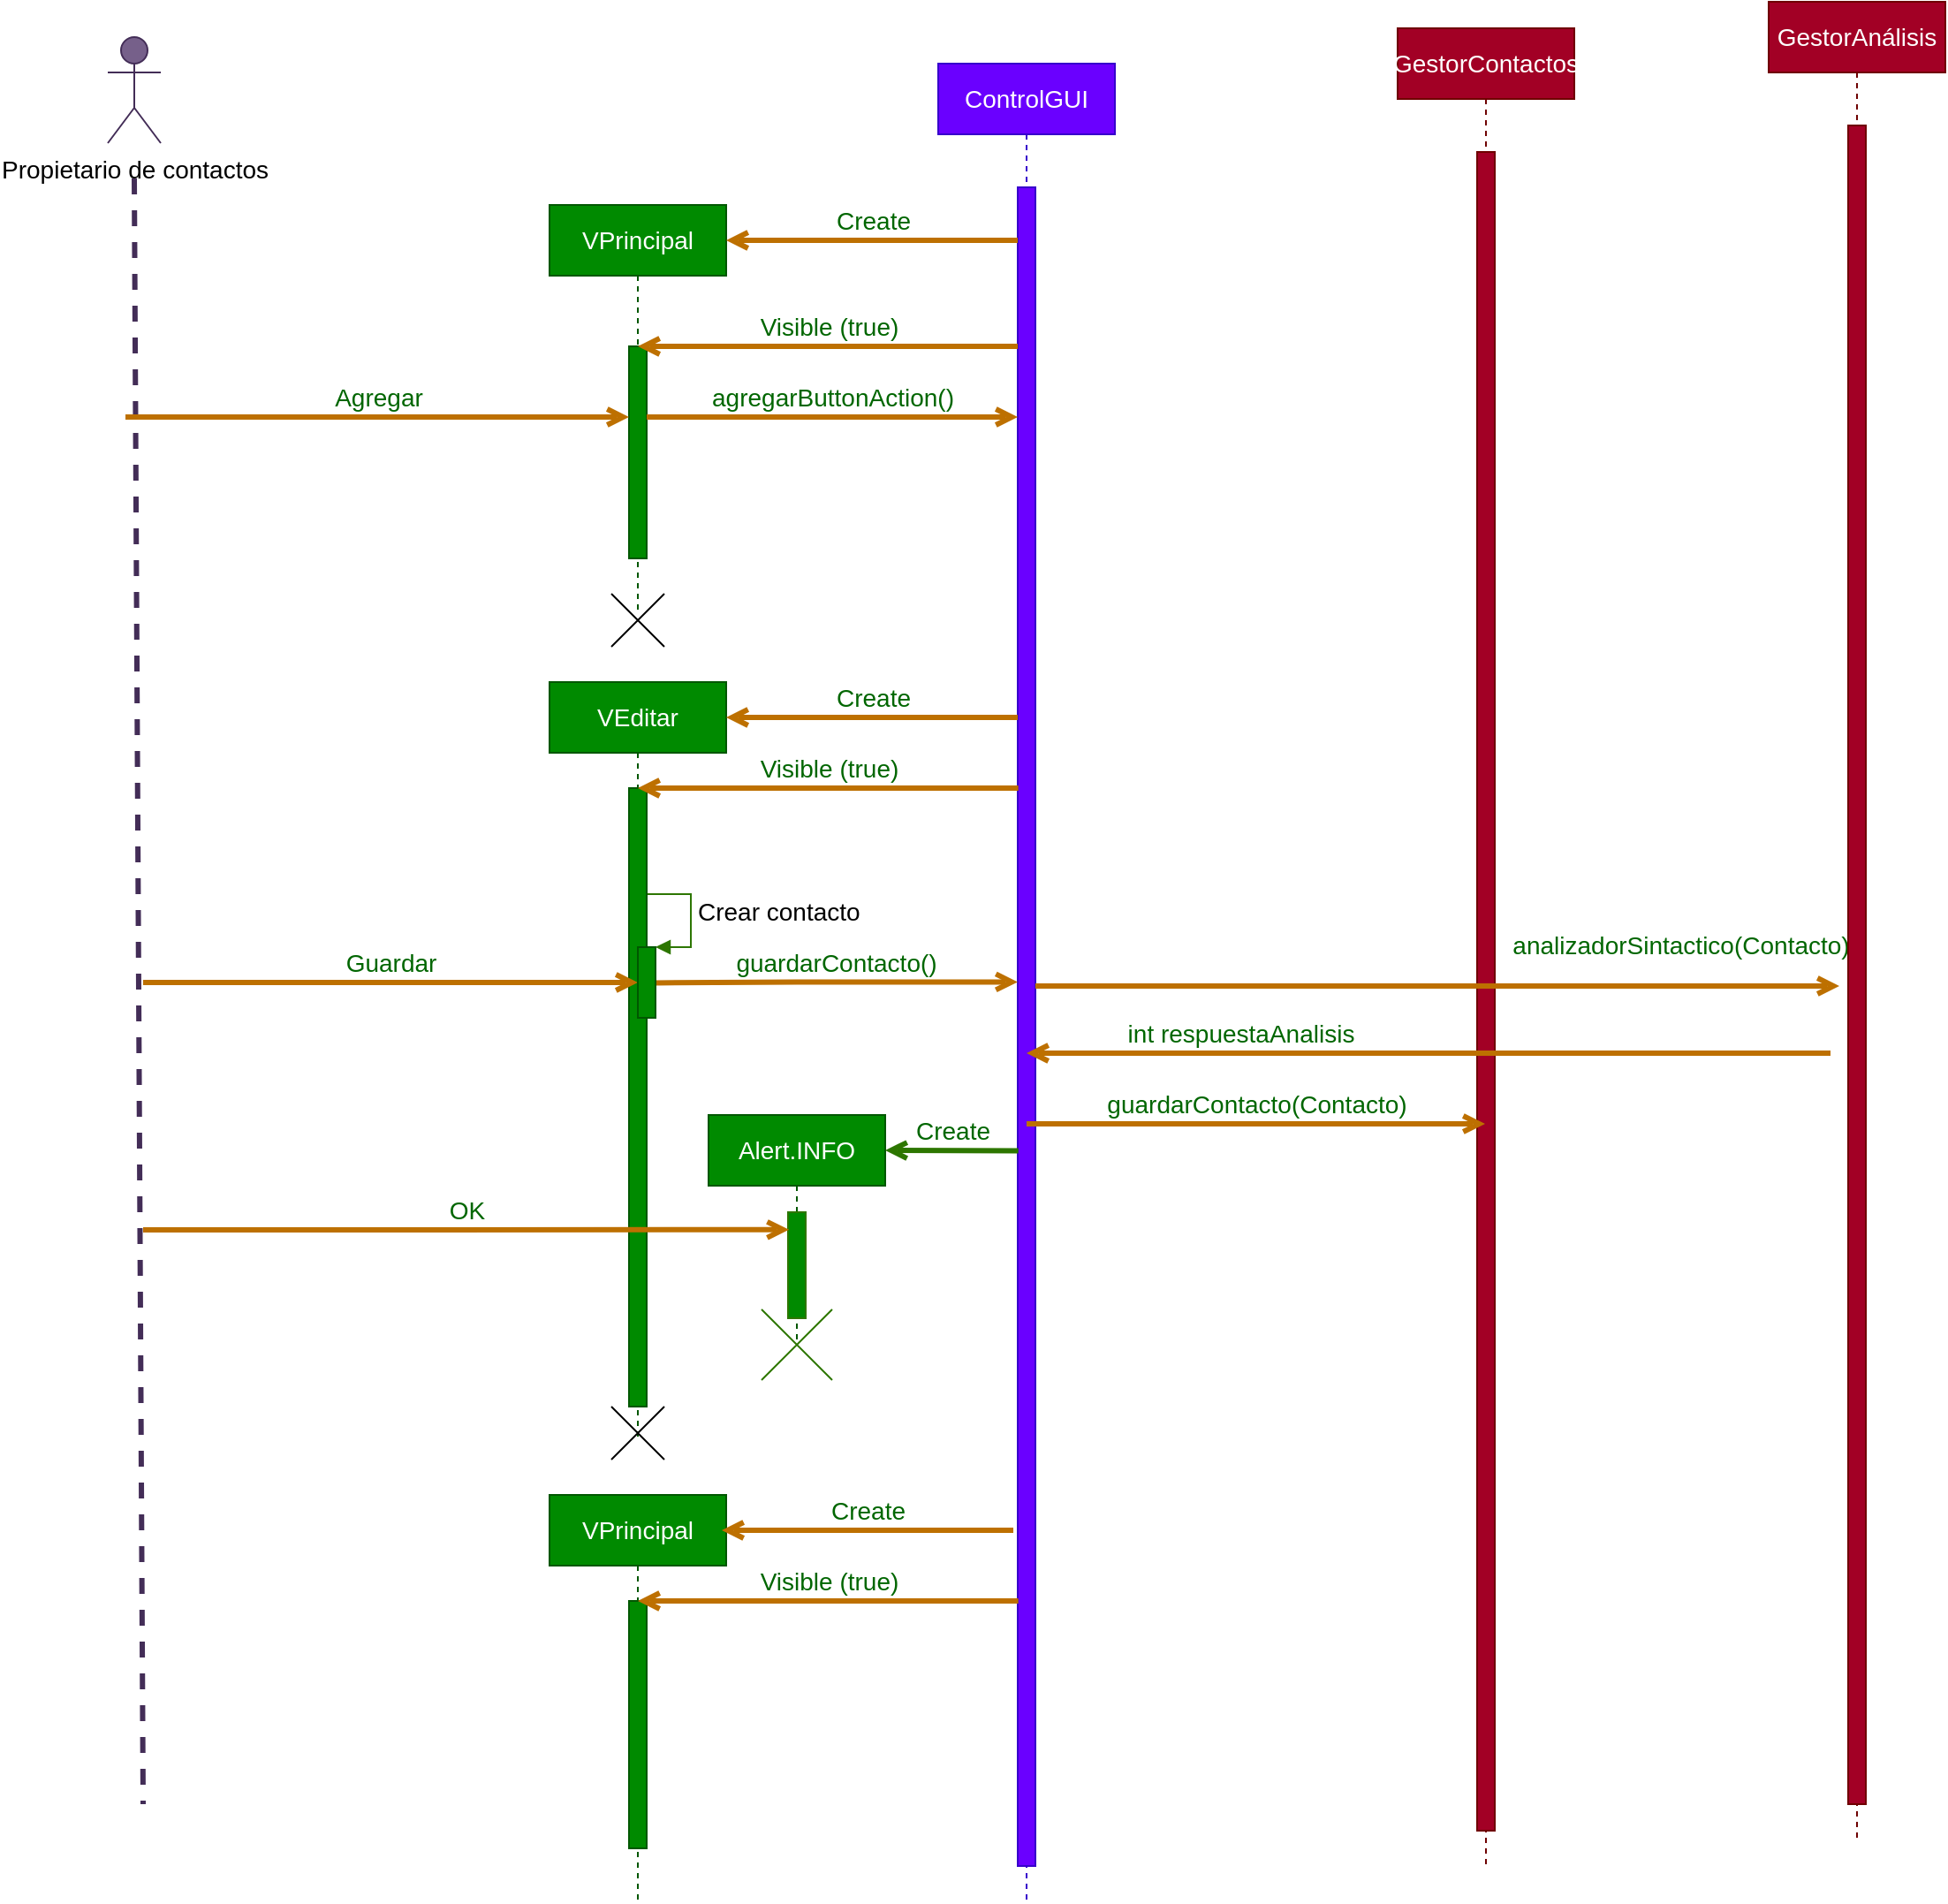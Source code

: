<mxfile>
    <diagram id="LKaKQfK8-kJvVLxzSaqW" name="Página-1">
        <mxGraphModel dx="898" dy="658" grid="1" gridSize="10" guides="1" tooltips="1" connect="1" arrows="1" fold="1" page="1" pageScale="1" pageWidth="1600" pageHeight="1200" background="#ffffff" math="0" shadow="0">
            <root>
                <mxCell id="0"/>
                <mxCell id="1" parent="0"/>
                <mxCell id="359" value="Propietario de contactos" style="shape=umlActor;verticalLabelPosition=bottom;verticalAlign=top;html=1;fillColor=#76608a;strokeColor=#432D57;fontColor=#000000;fontSize=14;" vertex="1" parent="1">
                    <mxGeometry x="160" y="120" width="30" height="60" as="geometry"/>
                </mxCell>
                <mxCell id="360" value="" style="endArrow=none;startArrow=none;endFill=0;startFill=0;endSize=8;html=1;verticalAlign=bottom;labelBackgroundColor=none;strokeWidth=3;fillColor=#76608a;strokeColor=#432D57;dashed=1;fontSize=14;" edge="1" parent="1">
                    <mxGeometry width="160" relative="1" as="geometry">
                        <mxPoint x="175" y="200" as="sourcePoint"/>
                        <mxPoint x="180" y="1120" as="targetPoint"/>
                    </mxGeometry>
                </mxCell>
                <mxCell id="361" value="VPrincipal" style="shape=umlLifeline;perimeter=lifelinePerimeter;whiteSpace=wrap;html=1;container=1;collapsible=0;recursiveResize=0;outlineConnect=0;fillColor=#008a00;strokeColor=#005700;fontColor=#ffffff;fontSize=14;" vertex="1" parent="1">
                    <mxGeometry x="410" y="215" width="100" height="230" as="geometry"/>
                </mxCell>
                <mxCell id="362" value="" style="html=1;points=[];perimeter=orthogonalPerimeter;fillColor=#008a00;strokeColor=#005700;fontColor=#ffffff;fontSize=14;" vertex="1" parent="361">
                    <mxGeometry x="45" y="80" width="10" height="120" as="geometry"/>
                </mxCell>
                <mxCell id="363" value="ControlGUI" style="shape=umlLifeline;perimeter=lifelinePerimeter;whiteSpace=wrap;html=1;container=1;collapsible=0;recursiveResize=0;outlineConnect=0;strokeColor=#3700CC;fillColor=#6a00ff;fontColor=#ffffff;fontSize=14;" vertex="1" parent="1">
                    <mxGeometry x="630" y="135" width="100" height="1040" as="geometry"/>
                </mxCell>
                <mxCell id="364" value="" style="html=1;points=[];perimeter=orthogonalPerimeter;fillColor=#6a00ff;strokeColor=#3700CC;fontColor=#ffffff;fontSize=14;" vertex="1" parent="363">
                    <mxGeometry x="45" y="70" width="10" height="950" as="geometry"/>
                </mxCell>
                <mxCell id="365" value="GestorContactos" style="shape=umlLifeline;perimeter=lifelinePerimeter;whiteSpace=wrap;html=1;container=1;collapsible=0;recursiveResize=0;outlineConnect=0;fillColor=#a20025;strokeColor=#6F0000;fontColor=#ffffff;fontSize=14;" vertex="1" parent="1">
                    <mxGeometry x="890" y="115" width="100" height="1040" as="geometry"/>
                </mxCell>
                <mxCell id="366" value="" style="html=1;points=[];perimeter=orthogonalPerimeter;fillColor=#a20025;strokeColor=#6F0000;fontColor=#ffffff;fontSize=14;" vertex="1" parent="365">
                    <mxGeometry x="45" y="70" width="10" height="950" as="geometry"/>
                </mxCell>
                <mxCell id="367" value="Agregar" style="html=1;verticalAlign=bottom;labelBackgroundColor=none;endArrow=open;endFill=0;fontColor=#006600;strokeWidth=3;fillColor=#f0a30a;strokeColor=#BD7000;fontSize=14;" edge="1" parent="1" target="362">
                    <mxGeometry width="160" relative="1" as="geometry">
                        <mxPoint x="170" y="335" as="sourcePoint"/>
                        <mxPoint x="430" y="335" as="targetPoint"/>
                    </mxGeometry>
                </mxCell>
                <mxCell id="368" value="guardarContacto()" style="html=1;verticalAlign=bottom;labelBackgroundColor=none;endArrow=open;endFill=0;fontColor=#006600;strokeWidth=3;fillColor=#f0a30a;strokeColor=#BD7000;fontSize=14;" edge="1" parent="1">
                    <mxGeometry width="160" relative="1" as="geometry">
                        <mxPoint x="470" y="655.21" as="sourcePoint"/>
                        <mxPoint x="675" y="654.71" as="targetPoint"/>
                        <Array as="points">
                            <mxPoint x="560" y="654.71"/>
                        </Array>
                    </mxGeometry>
                </mxCell>
                <mxCell id="369" value="Create" style="html=1;verticalAlign=bottom;labelBackgroundColor=none;endArrow=open;endFill=0;fontColor=#006600;strokeWidth=3;fillColor=#f0a30a;strokeColor=#BD7000;fontSize=14;" edge="1" parent="1" source="364">
                    <mxGeometry width="160" relative="1" as="geometry">
                        <mxPoint x="850" y="235" as="sourcePoint"/>
                        <mxPoint x="510" y="235" as="targetPoint"/>
                    </mxGeometry>
                </mxCell>
                <mxCell id="370" value="agregarButtonAction()" style="html=1;verticalAlign=bottom;labelBackgroundColor=none;endArrow=open;endFill=0;fontColor=#006600;strokeWidth=3;fillColor=#f0a30a;strokeColor=#BD7000;fontSize=14;" edge="1" parent="1" source="362" target="364">
                    <mxGeometry width="160" relative="1" as="geometry">
                        <mxPoint x="480" y="335.0" as="sourcePoint"/>
                        <mxPoint x="780" y="335.0" as="targetPoint"/>
                        <Array as="points">
                            <mxPoint x="590" y="335"/>
                        </Array>
                    </mxGeometry>
                </mxCell>
                <mxCell id="371" value="analizadorSintactico(Contacto)" style="html=1;verticalAlign=bottom;labelBackgroundColor=none;endArrow=open;endFill=0;fontColor=#006600;strokeWidth=3;fillColor=#f0a30a;strokeColor=#BD7000;fontSize=14;" edge="1" parent="1" source="364">
                    <mxGeometry x="0.604" y="12" width="160" relative="1" as="geometry">
                        <mxPoint x="710" y="655" as="sourcePoint"/>
                        <mxPoint x="1140" y="657.0" as="targetPoint"/>
                        <mxPoint as="offset"/>
                    </mxGeometry>
                </mxCell>
                <mxCell id="372" value="Crear contacto" style="edgeStyle=orthogonalEdgeStyle;html=1;align=left;spacingLeft=2;endArrow=block;rounded=0;entryX=1;entryY=0;fillColor=#60a917;strokeColor=#2D7600;shadow=0;fontColor=#000000;labelBackgroundColor=#ffffff;fontSize=14;" edge="1" parent="1" target="377">
                    <mxGeometry relative="1" as="geometry">
                        <mxPoint x="460" y="605" as="sourcePoint"/>
                        <Array as="points">
                            <mxPoint x="490" y="605"/>
                            <mxPoint x="490" y="635"/>
                        </Array>
                    </mxGeometry>
                </mxCell>
                <mxCell id="373" value="VEditar" style="shape=umlLifeline;perimeter=lifelinePerimeter;whiteSpace=wrap;html=1;container=1;collapsible=0;recursiveResize=0;outlineConnect=0;fillColor=#008a00;strokeColor=#005700;fontColor=#ffffff;fontSize=14;" vertex="1" parent="1">
                    <mxGeometry x="410" y="485" width="100" height="430" as="geometry"/>
                </mxCell>
                <mxCell id="374" value="" style="html=1;points=[];perimeter=orthogonalPerimeter;fillColor=#008a00;strokeColor=#005700;fontColor=#ffffff;fontSize=14;" vertex="1" parent="373">
                    <mxGeometry x="45" y="60" width="10" height="350" as="geometry"/>
                </mxCell>
                <mxCell id="375" value="Create" style="html=1;verticalAlign=bottom;labelBackgroundColor=none;endArrow=open;endFill=0;fontColor=#006600;strokeWidth=3;fillColor=#f0a30a;strokeColor=#BD7000;fontSize=14;" edge="1" parent="1">
                    <mxGeometry width="160" relative="1" as="geometry">
                        <mxPoint x="675" y="505" as="sourcePoint"/>
                        <mxPoint x="510" y="505" as="targetPoint"/>
                    </mxGeometry>
                </mxCell>
                <mxCell id="376" value="Guardar" style="html=1;verticalAlign=bottom;labelBackgroundColor=none;endArrow=open;endFill=0;fontColor=#006600;strokeWidth=3;fillColor=#f0a30a;strokeColor=#BD7000;fontSize=14;" edge="1" parent="1">
                    <mxGeometry width="160" relative="1" as="geometry">
                        <mxPoint x="180" y="655" as="sourcePoint"/>
                        <mxPoint x="460" y="655" as="targetPoint"/>
                    </mxGeometry>
                </mxCell>
                <mxCell id="377" value="" style="html=1;points=[];perimeter=orthogonalPerimeter;fillColor=#008a00;strokeColor=#005700;shadow=0;fontColor=#ffffff;labelBackgroundColor=#ffffff;fontSize=14;" vertex="1" parent="1">
                    <mxGeometry x="460" y="635" width="10" height="40" as="geometry"/>
                </mxCell>
                <mxCell id="378" value="" style="shape=umlDestroy;strokeColor=#000000;fontSize=14;" vertex="1" parent="1">
                    <mxGeometry x="445" y="895" width="30" height="30" as="geometry"/>
                </mxCell>
                <mxCell id="379" value="" style="shape=umlDestroy;strokeColor=#000000;fontSize=14;" vertex="1" parent="1">
                    <mxGeometry x="445" y="435" width="30" height="30" as="geometry"/>
                </mxCell>
                <mxCell id="380" value="GestorAnálisis" style="shape=umlLifeline;perimeter=lifelinePerimeter;whiteSpace=wrap;html=1;container=1;collapsible=0;recursiveResize=0;outlineConnect=0;fillColor=#a20025;strokeColor=#6F0000;fontColor=#ffffff;fontSize=14;" vertex="1" parent="1">
                    <mxGeometry x="1100" y="100" width="100" height="1040" as="geometry"/>
                </mxCell>
                <mxCell id="381" value="" style="html=1;points=[];perimeter=orthogonalPerimeter;fillColor=#a20025;strokeColor=#6F0000;fontColor=#ffffff;fontSize=14;" vertex="1" parent="380">
                    <mxGeometry x="45" y="70" width="10" height="950" as="geometry"/>
                </mxCell>
                <mxCell id="382" value="int respuestaAnalisis" style="html=1;verticalAlign=bottom;labelBackgroundColor=none;endArrow=open;endFill=0;fontColor=#006600;strokeWidth=3;fillColor=#f0a30a;strokeColor=#BD7000;fontSize=14;" edge="1" parent="1" target="363">
                    <mxGeometry x="0.471" width="160" relative="1" as="geometry">
                        <mxPoint x="1135" y="695" as="sourcePoint"/>
                        <mxPoint x="970" y="695" as="targetPoint"/>
                        <mxPoint as="offset"/>
                    </mxGeometry>
                </mxCell>
                <mxCell id="383" value="guardarContacto(Contacto)" style="html=1;verticalAlign=bottom;labelBackgroundColor=none;endArrow=open;endFill=0;fontColor=#006600;strokeWidth=3;fillColor=#f0a30a;strokeColor=#BD7000;exitX=0.95;exitY=0.341;exitDx=0;exitDy=0;exitPerimeter=0;fontSize=14;" edge="1" parent="1" target="365">
                    <mxGeometry width="160" relative="1" as="geometry">
                        <mxPoint x="680" y="735" as="sourcePoint"/>
                        <mxPoint x="944.64" y="735" as="targetPoint"/>
                    </mxGeometry>
                </mxCell>
                <mxCell id="384" value="VPrincipal" style="shape=umlLifeline;perimeter=lifelinePerimeter;whiteSpace=wrap;html=1;container=1;collapsible=0;recursiveResize=0;outlineConnect=0;fillColor=#008a00;strokeColor=#005700;fontColor=#ffffff;fontSize=14;" vertex="1" parent="1">
                    <mxGeometry x="410" y="945" width="100" height="230" as="geometry"/>
                </mxCell>
                <mxCell id="385" value="" style="html=1;points=[];perimeter=orthogonalPerimeter;fillColor=#008a00;strokeColor=#005700;fontColor=#ffffff;fontSize=14;" vertex="1" parent="384">
                    <mxGeometry x="45" y="60" width="10" height="140" as="geometry"/>
                </mxCell>
                <mxCell id="386" value="Create" style="html=1;verticalAlign=bottom;labelBackgroundColor=none;endArrow=open;endFill=0;fontColor=#006600;strokeWidth=3;fillColor=#f0a30a;strokeColor=#BD7000;fontSize=14;" edge="1" parent="1">
                    <mxGeometry width="160" relative="1" as="geometry">
                        <mxPoint x="672.5" y="965" as="sourcePoint"/>
                        <mxPoint x="507.5" y="965" as="targetPoint"/>
                    </mxGeometry>
                </mxCell>
                <mxCell id="392" value="Visible (true)" style="html=1;verticalAlign=bottom;labelBackgroundColor=none;endArrow=open;endFill=0;fontColor=#006600;strokeWidth=3;fillColor=#f0a30a;strokeColor=#BD7000;fontSize=14;" edge="1" parent="1" target="361">
                    <mxGeometry width="160" relative="1" as="geometry">
                        <mxPoint x="675" y="295" as="sourcePoint"/>
                        <mxPoint x="600" y="295" as="targetPoint"/>
                    </mxGeometry>
                </mxCell>
                <mxCell id="393" value="Visible (true)" style="html=1;verticalAlign=bottom;labelBackgroundColor=none;endArrow=open;endFill=0;fontColor=#006600;strokeWidth=3;fillColor=#f0a30a;strokeColor=#BD7000;fontSize=14;" edge="1" parent="1">
                    <mxGeometry width="160" relative="1" as="geometry">
                        <mxPoint x="675.33" y="545" as="sourcePoint"/>
                        <mxPoint x="459.997" y="545" as="targetPoint"/>
                    </mxGeometry>
                </mxCell>
                <mxCell id="394" value="Visible (true)" style="html=1;verticalAlign=bottom;labelBackgroundColor=none;endArrow=open;endFill=0;fontColor=#006600;strokeWidth=3;fillColor=#f0a30a;strokeColor=#BD7000;fontSize=14;" edge="1" parent="1">
                    <mxGeometry width="160" relative="1" as="geometry">
                        <mxPoint x="675.33" y="1005" as="sourcePoint"/>
                        <mxPoint x="459.997" y="1005" as="targetPoint"/>
                    </mxGeometry>
                </mxCell>
                <mxCell id="395" value="Alert.INFO" style="shape=umlLifeline;perimeter=lifelinePerimeter;whiteSpace=wrap;html=1;container=1;collapsible=0;recursiveResize=0;outlineConnect=0;fontColor=#ffffff;strokeColor=#005700;fillColor=#008A00;fontSize=14;" vertex="1" parent="1">
                    <mxGeometry x="500" y="730" width="100" height="130" as="geometry"/>
                </mxCell>
                <mxCell id="396" value="" style="html=1;points=[];perimeter=orthogonalPerimeter;strokeColor=#2D7600;fontColor=#ffffff;fillColor=#008A00;fontSize=14;" vertex="1" parent="395">
                    <mxGeometry x="45" y="55" width="10" height="60" as="geometry"/>
                </mxCell>
                <mxCell id="397" value="Create" style="html=1;verticalAlign=bottom;labelBackgroundColor=none;endArrow=open;endFill=0;fontColor=#006600;strokeWidth=3;fillColor=#60a917;strokeColor=#2D7600;fontSize=14;exitX=0.033;exitY=0.574;exitDx=0;exitDy=0;exitPerimeter=0;" edge="1" parent="1" source="364">
                    <mxGeometry width="160" relative="1" as="geometry">
                        <mxPoint x="670" y="750" as="sourcePoint"/>
                        <mxPoint x="600" y="750" as="targetPoint"/>
                    </mxGeometry>
                </mxCell>
                <mxCell id="398" value="" style="shape=umlDestroy;dashed=0;fillColor=#60a917;strokeColor=#2D7600;fontColor=#ffffff;fontSize=14;" vertex="1" parent="1">
                    <mxGeometry x="530" y="840" width="40" height="40" as="geometry"/>
                </mxCell>
                <mxCell id="399" value="OK" style="html=1;verticalAlign=bottom;labelBackgroundColor=none;endArrow=open;endFill=0;fontColor=#006600;strokeWidth=3;fillColor=#f0a30a;strokeColor=#BD7000;entryX=0.057;entryY=0.165;entryDx=0;entryDy=0;entryPerimeter=0;fontSize=14;" edge="1" parent="1" target="396">
                    <mxGeometry width="160" relative="1" as="geometry">
                        <mxPoint x="180" y="795" as="sourcePoint"/>
                        <mxPoint x="540" y="840" as="targetPoint"/>
                    </mxGeometry>
                </mxCell>
            </root>
        </mxGraphModel>
    </diagram>
</mxfile>